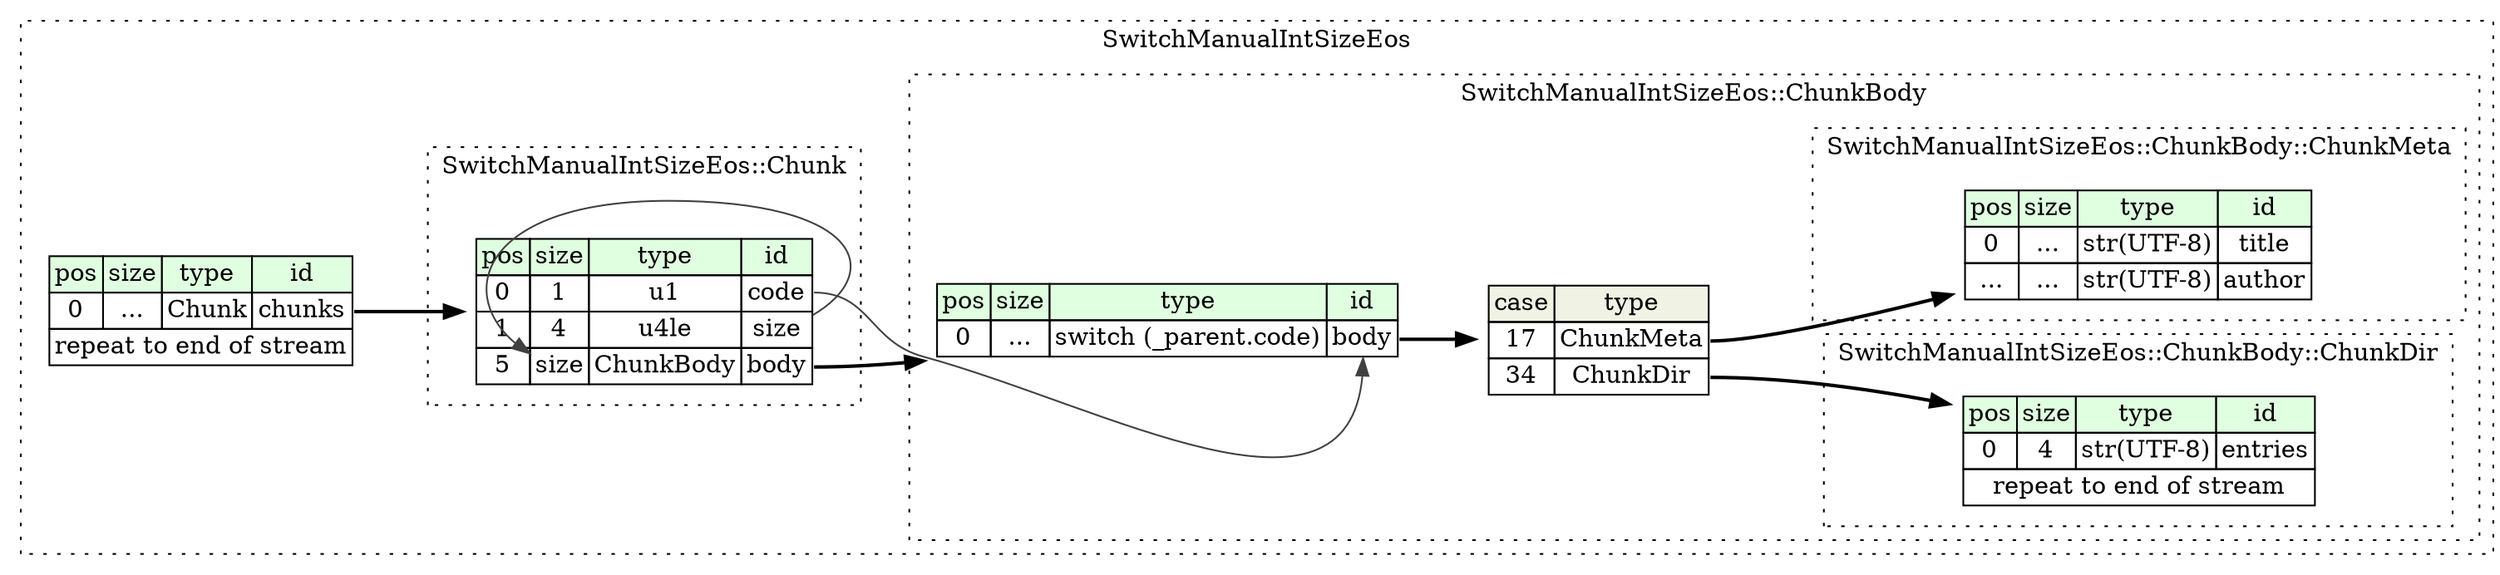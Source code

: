 digraph {
	rankdir=LR;
	node [shape=plaintext];
	subgraph cluster__switch_manual_int_size_eos {
		label="SwitchManualIntSizeEos";
		graph[style=dotted];

		switch_manual_int_size_eos__seq [label=<<TABLE BORDER="0" CELLBORDER="1" CELLSPACING="0">
			<TR><TD BGCOLOR="#E0FFE0">pos</TD><TD BGCOLOR="#E0FFE0">size</TD><TD BGCOLOR="#E0FFE0">type</TD><TD BGCOLOR="#E0FFE0">id</TD></TR>
			<TR><TD PORT="chunks_pos">0</TD><TD PORT="chunks_size">...</TD><TD>Chunk</TD><TD PORT="chunks_type">chunks</TD></TR>
			<TR><TD COLSPAN="4" PORT="chunks__repeat">repeat to end of stream</TD></TR>
		</TABLE>>];
		subgraph cluster__chunk {
			label="SwitchManualIntSizeEos::Chunk";
			graph[style=dotted];

			chunk__seq [label=<<TABLE BORDER="0" CELLBORDER="1" CELLSPACING="0">
				<TR><TD BGCOLOR="#E0FFE0">pos</TD><TD BGCOLOR="#E0FFE0">size</TD><TD BGCOLOR="#E0FFE0">type</TD><TD BGCOLOR="#E0FFE0">id</TD></TR>
				<TR><TD PORT="code_pos">0</TD><TD PORT="code_size">1</TD><TD>u1</TD><TD PORT="code_type">code</TD></TR>
				<TR><TD PORT="size_pos">1</TD><TD PORT="size_size">4</TD><TD>u4le</TD><TD PORT="size_type">size</TD></TR>
				<TR><TD PORT="body_pos">5</TD><TD PORT="body_size">size</TD><TD>ChunkBody</TD><TD PORT="body_type">body</TD></TR>
			</TABLE>>];
		}
		subgraph cluster__chunk_body {
			label="SwitchManualIntSizeEos::ChunkBody";
			graph[style=dotted];

			chunk_body__seq [label=<<TABLE BORDER="0" CELLBORDER="1" CELLSPACING="0">
				<TR><TD BGCOLOR="#E0FFE0">pos</TD><TD BGCOLOR="#E0FFE0">size</TD><TD BGCOLOR="#E0FFE0">type</TD><TD BGCOLOR="#E0FFE0">id</TD></TR>
				<TR><TD PORT="body_pos">0</TD><TD PORT="body_size">...</TD><TD>switch (_parent.code)</TD><TD PORT="body_type">body</TD></TR>
			</TABLE>>];
chunk_body__seq_body_switch [label=<<TABLE BORDER="0" CELLBORDER="1" CELLSPACING="0">
	<TR><TD BGCOLOR="#F0F2E4">case</TD><TD BGCOLOR="#F0F2E4">type</TD></TR>
	<TR><TD>17</TD><TD PORT="case0">ChunkMeta</TD></TR>
	<TR><TD>34</TD><TD PORT="case1">ChunkDir</TD></TR>
</TABLE>>];
			subgraph cluster__chunk_meta {
				label="SwitchManualIntSizeEos::ChunkBody::ChunkMeta";
				graph[style=dotted];

				chunk_meta__seq [label=<<TABLE BORDER="0" CELLBORDER="1" CELLSPACING="0">
					<TR><TD BGCOLOR="#E0FFE0">pos</TD><TD BGCOLOR="#E0FFE0">size</TD><TD BGCOLOR="#E0FFE0">type</TD><TD BGCOLOR="#E0FFE0">id</TD></TR>
					<TR><TD PORT="title_pos">0</TD><TD PORT="title_size">...</TD><TD>str(UTF-8)</TD><TD PORT="title_type">title</TD></TR>
					<TR><TD PORT="author_pos">...</TD><TD PORT="author_size">...</TD><TD>str(UTF-8)</TD><TD PORT="author_type">author</TD></TR>
				</TABLE>>];
			}
			subgraph cluster__chunk_dir {
				label="SwitchManualIntSizeEos::ChunkBody::ChunkDir";
				graph[style=dotted];

				chunk_dir__seq [label=<<TABLE BORDER="0" CELLBORDER="1" CELLSPACING="0">
					<TR><TD BGCOLOR="#E0FFE0">pos</TD><TD BGCOLOR="#E0FFE0">size</TD><TD BGCOLOR="#E0FFE0">type</TD><TD BGCOLOR="#E0FFE0">id</TD></TR>
					<TR><TD PORT="entries_pos">0</TD><TD PORT="entries_size">4</TD><TD>str(UTF-8)</TD><TD PORT="entries_type">entries</TD></TR>
					<TR><TD COLSPAN="4" PORT="entries__repeat">repeat to end of stream</TD></TR>
				</TABLE>>];
			}
		}
	}
	switch_manual_int_size_eos__seq:chunks_type -> chunk__seq [style=bold];
	chunk__seq:size_type -> chunk__seq:body_size [color="#404040"];
	chunk__seq:body_type -> chunk_body__seq [style=bold];
	chunk_body__seq:body_type -> chunk_body__seq_body_switch [style=bold];
	chunk_body__seq_body_switch:case0 -> chunk_meta__seq [style=bold];
	chunk_body__seq_body_switch:case1 -> chunk_dir__seq [style=bold];
	chunk__seq:code_type -> chunk_body__seq:body_type [color="#404040"];
}
